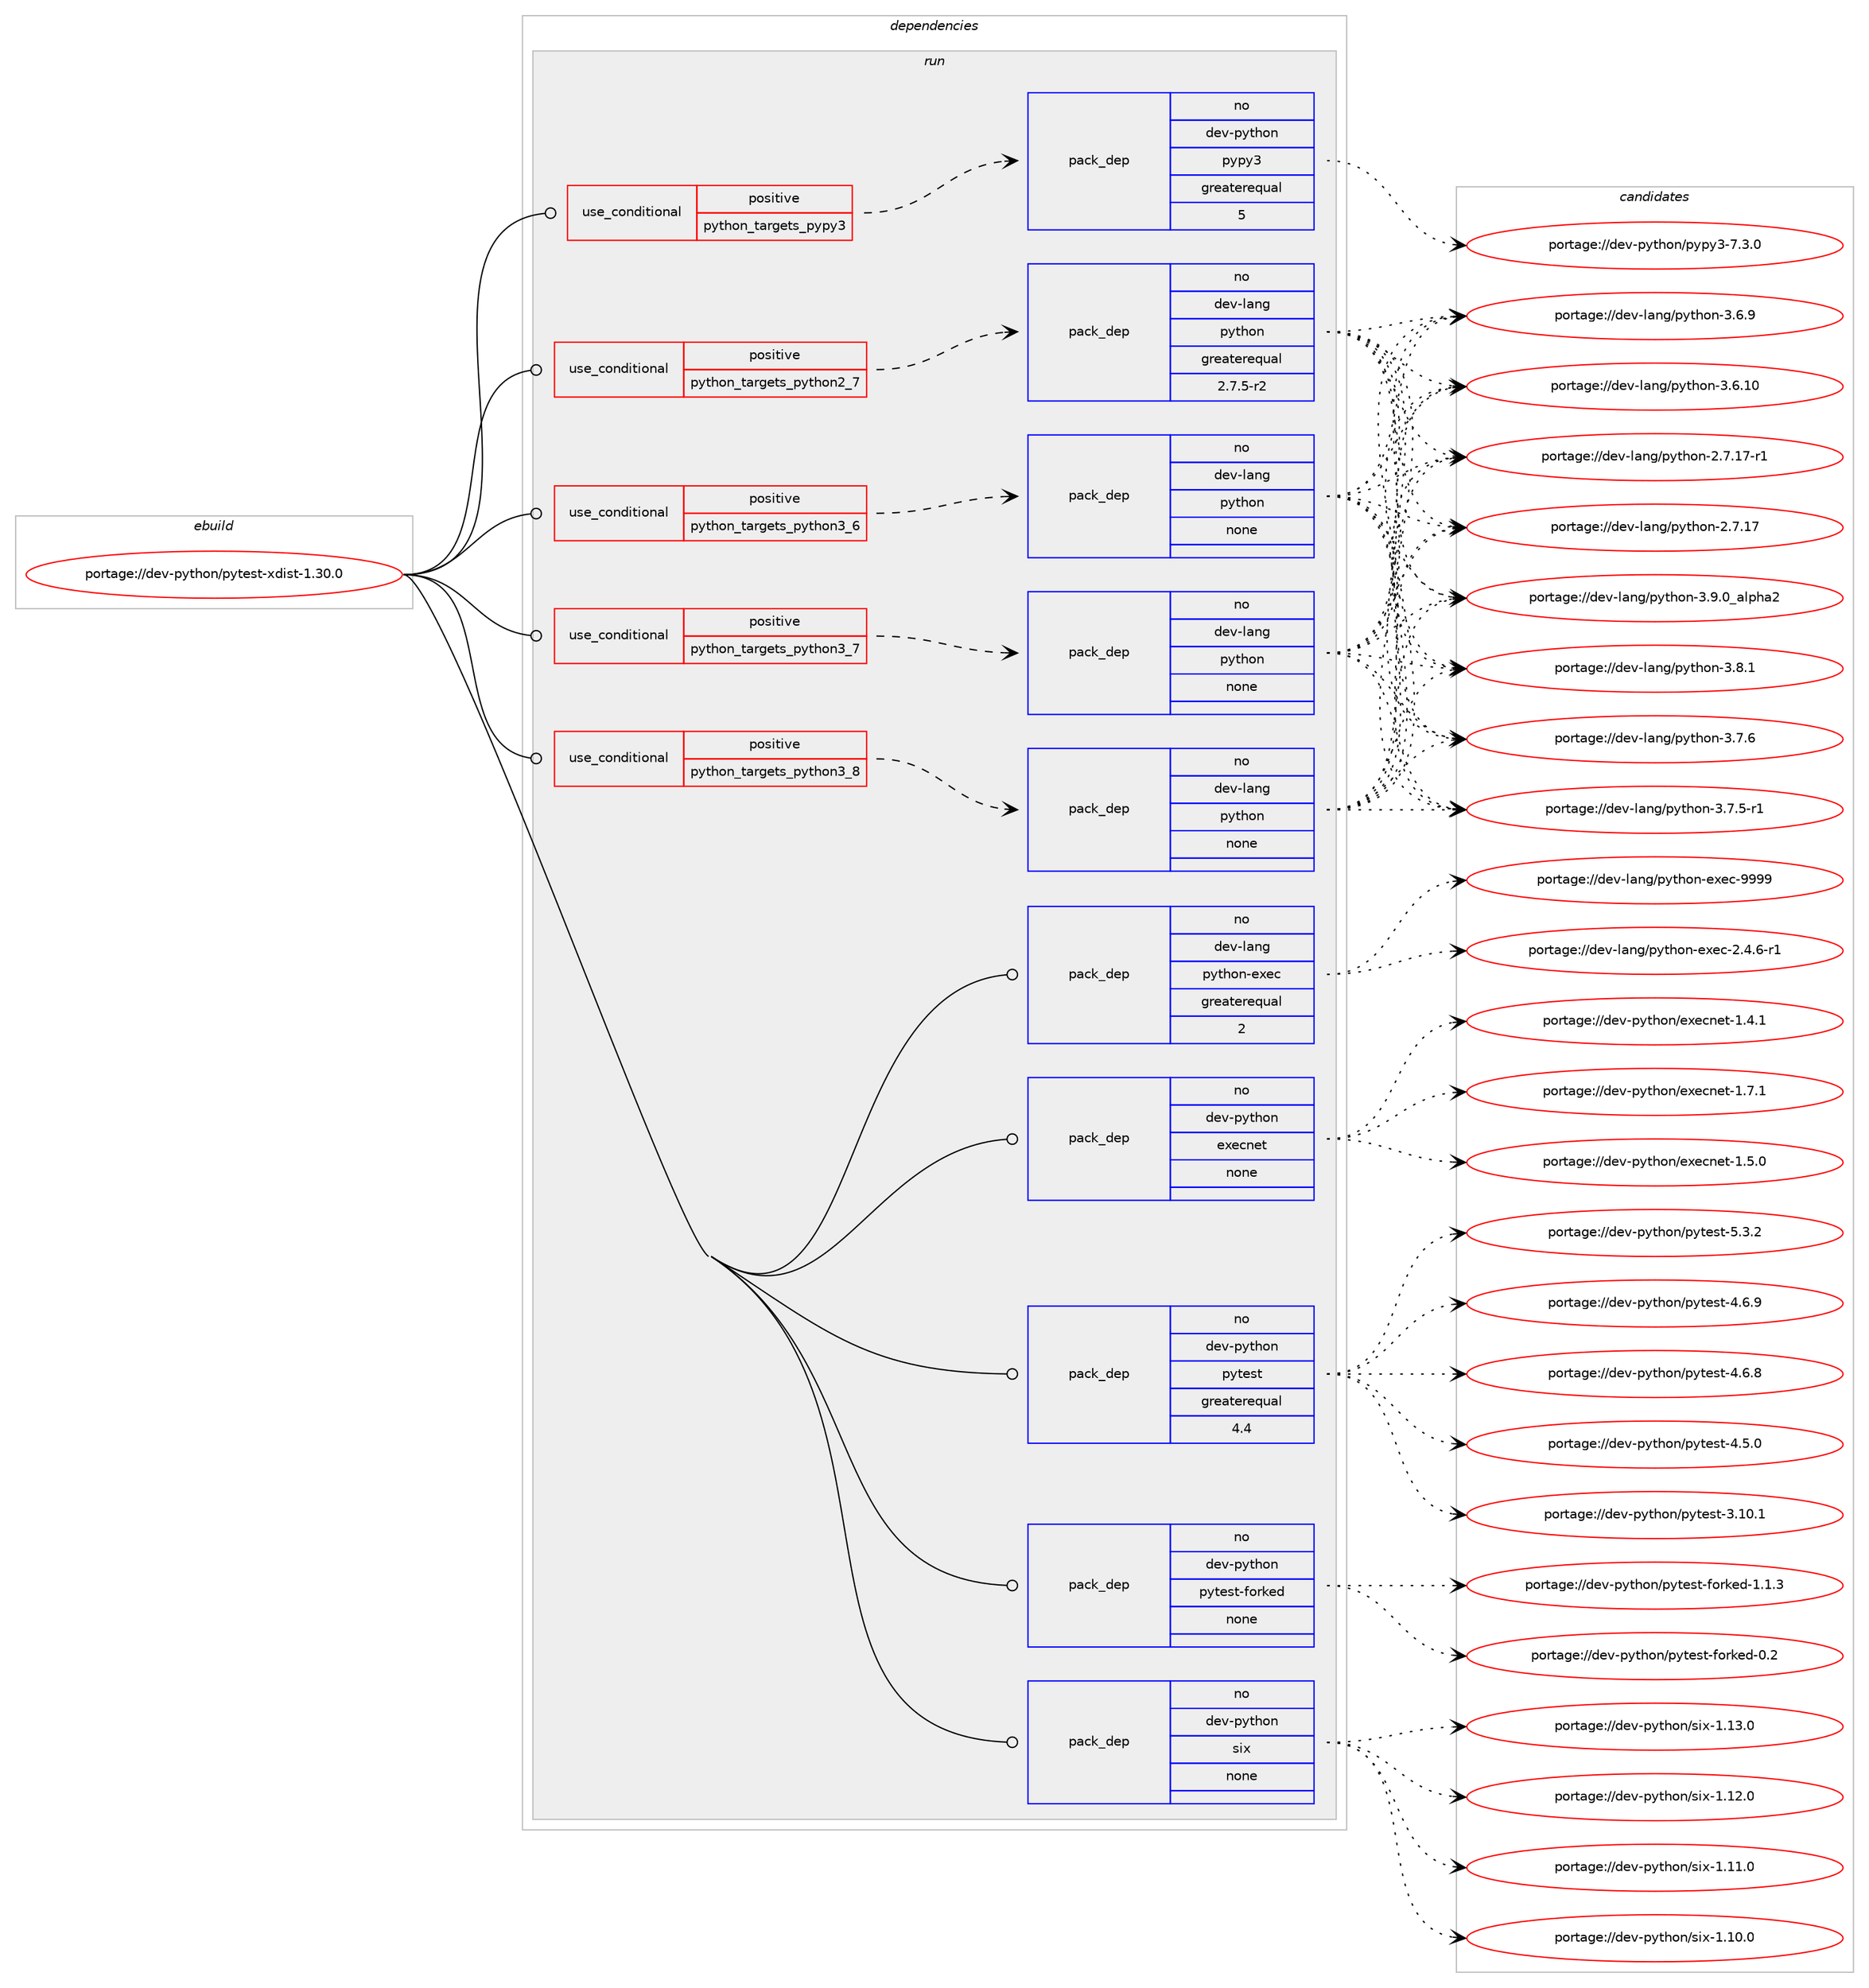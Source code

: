 digraph prolog {

# *************
# Graph options
# *************

newrank=true;
concentrate=true;
compound=true;
graph [rankdir=LR,fontname=Helvetica,fontsize=10,ranksep=1.5];#, ranksep=2.5, nodesep=0.2];
edge  [arrowhead=vee];
node  [fontname=Helvetica,fontsize=10];

# **********
# The ebuild
# **********

subgraph cluster_leftcol {
color=gray;
label=<<i>ebuild</i>>;
id [label="portage://dev-python/pytest-xdist-1.30.0", color=red, width=4, href="../dev-python/pytest-xdist-1.30.0.svg"];
}

# ****************
# The dependencies
# ****************

subgraph cluster_midcol {
color=gray;
label=<<i>dependencies</i>>;
subgraph cluster_compile {
fillcolor="#eeeeee";
style=filled;
label=<<i>compile</i>>;
}
subgraph cluster_compileandrun {
fillcolor="#eeeeee";
style=filled;
label=<<i>compile and run</i>>;
}
subgraph cluster_run {
fillcolor="#eeeeee";
style=filled;
label=<<i>run</i>>;
subgraph cond108086 {
dependency433528 [label=<<TABLE BORDER="0" CELLBORDER="1" CELLSPACING="0" CELLPADDING="4"><TR><TD ROWSPAN="3" CELLPADDING="10">use_conditional</TD></TR><TR><TD>positive</TD></TR><TR><TD>python_targets_pypy3</TD></TR></TABLE>>, shape=none, color=red];
subgraph pack320521 {
dependency433529 [label=<<TABLE BORDER="0" CELLBORDER="1" CELLSPACING="0" CELLPADDING="4" WIDTH="220"><TR><TD ROWSPAN="6" CELLPADDING="30">pack_dep</TD></TR><TR><TD WIDTH="110">no</TD></TR><TR><TD>dev-python</TD></TR><TR><TD>pypy3</TD></TR><TR><TD>greaterequal</TD></TR><TR><TD>5</TD></TR></TABLE>>, shape=none, color=blue];
}
dependency433528:e -> dependency433529:w [weight=20,style="dashed",arrowhead="vee"];
}
id:e -> dependency433528:w [weight=20,style="solid",arrowhead="odot"];
subgraph cond108087 {
dependency433530 [label=<<TABLE BORDER="0" CELLBORDER="1" CELLSPACING="0" CELLPADDING="4"><TR><TD ROWSPAN="3" CELLPADDING="10">use_conditional</TD></TR><TR><TD>positive</TD></TR><TR><TD>python_targets_python2_7</TD></TR></TABLE>>, shape=none, color=red];
subgraph pack320522 {
dependency433531 [label=<<TABLE BORDER="0" CELLBORDER="1" CELLSPACING="0" CELLPADDING="4" WIDTH="220"><TR><TD ROWSPAN="6" CELLPADDING="30">pack_dep</TD></TR><TR><TD WIDTH="110">no</TD></TR><TR><TD>dev-lang</TD></TR><TR><TD>python</TD></TR><TR><TD>greaterequal</TD></TR><TR><TD>2.7.5-r2</TD></TR></TABLE>>, shape=none, color=blue];
}
dependency433530:e -> dependency433531:w [weight=20,style="dashed",arrowhead="vee"];
}
id:e -> dependency433530:w [weight=20,style="solid",arrowhead="odot"];
subgraph cond108088 {
dependency433532 [label=<<TABLE BORDER="0" CELLBORDER="1" CELLSPACING="0" CELLPADDING="4"><TR><TD ROWSPAN="3" CELLPADDING="10">use_conditional</TD></TR><TR><TD>positive</TD></TR><TR><TD>python_targets_python3_6</TD></TR></TABLE>>, shape=none, color=red];
subgraph pack320523 {
dependency433533 [label=<<TABLE BORDER="0" CELLBORDER="1" CELLSPACING="0" CELLPADDING="4" WIDTH="220"><TR><TD ROWSPAN="6" CELLPADDING="30">pack_dep</TD></TR><TR><TD WIDTH="110">no</TD></TR><TR><TD>dev-lang</TD></TR><TR><TD>python</TD></TR><TR><TD>none</TD></TR><TR><TD></TD></TR></TABLE>>, shape=none, color=blue];
}
dependency433532:e -> dependency433533:w [weight=20,style="dashed",arrowhead="vee"];
}
id:e -> dependency433532:w [weight=20,style="solid",arrowhead="odot"];
subgraph cond108089 {
dependency433534 [label=<<TABLE BORDER="0" CELLBORDER="1" CELLSPACING="0" CELLPADDING="4"><TR><TD ROWSPAN="3" CELLPADDING="10">use_conditional</TD></TR><TR><TD>positive</TD></TR><TR><TD>python_targets_python3_7</TD></TR></TABLE>>, shape=none, color=red];
subgraph pack320524 {
dependency433535 [label=<<TABLE BORDER="0" CELLBORDER="1" CELLSPACING="0" CELLPADDING="4" WIDTH="220"><TR><TD ROWSPAN="6" CELLPADDING="30">pack_dep</TD></TR><TR><TD WIDTH="110">no</TD></TR><TR><TD>dev-lang</TD></TR><TR><TD>python</TD></TR><TR><TD>none</TD></TR><TR><TD></TD></TR></TABLE>>, shape=none, color=blue];
}
dependency433534:e -> dependency433535:w [weight=20,style="dashed",arrowhead="vee"];
}
id:e -> dependency433534:w [weight=20,style="solid",arrowhead="odot"];
subgraph cond108090 {
dependency433536 [label=<<TABLE BORDER="0" CELLBORDER="1" CELLSPACING="0" CELLPADDING="4"><TR><TD ROWSPAN="3" CELLPADDING="10">use_conditional</TD></TR><TR><TD>positive</TD></TR><TR><TD>python_targets_python3_8</TD></TR></TABLE>>, shape=none, color=red];
subgraph pack320525 {
dependency433537 [label=<<TABLE BORDER="0" CELLBORDER="1" CELLSPACING="0" CELLPADDING="4" WIDTH="220"><TR><TD ROWSPAN="6" CELLPADDING="30">pack_dep</TD></TR><TR><TD WIDTH="110">no</TD></TR><TR><TD>dev-lang</TD></TR><TR><TD>python</TD></TR><TR><TD>none</TD></TR><TR><TD></TD></TR></TABLE>>, shape=none, color=blue];
}
dependency433536:e -> dependency433537:w [weight=20,style="dashed",arrowhead="vee"];
}
id:e -> dependency433536:w [weight=20,style="solid",arrowhead="odot"];
subgraph pack320526 {
dependency433538 [label=<<TABLE BORDER="0" CELLBORDER="1" CELLSPACING="0" CELLPADDING="4" WIDTH="220"><TR><TD ROWSPAN="6" CELLPADDING="30">pack_dep</TD></TR><TR><TD WIDTH="110">no</TD></TR><TR><TD>dev-lang</TD></TR><TR><TD>python-exec</TD></TR><TR><TD>greaterequal</TD></TR><TR><TD>2</TD></TR></TABLE>>, shape=none, color=blue];
}
id:e -> dependency433538:w [weight=20,style="solid",arrowhead="odot"];
subgraph pack320527 {
dependency433539 [label=<<TABLE BORDER="0" CELLBORDER="1" CELLSPACING="0" CELLPADDING="4" WIDTH="220"><TR><TD ROWSPAN="6" CELLPADDING="30">pack_dep</TD></TR><TR><TD WIDTH="110">no</TD></TR><TR><TD>dev-python</TD></TR><TR><TD>execnet</TD></TR><TR><TD>none</TD></TR><TR><TD></TD></TR></TABLE>>, shape=none, color=blue];
}
id:e -> dependency433539:w [weight=20,style="solid",arrowhead="odot"];
subgraph pack320528 {
dependency433540 [label=<<TABLE BORDER="0" CELLBORDER="1" CELLSPACING="0" CELLPADDING="4" WIDTH="220"><TR><TD ROWSPAN="6" CELLPADDING="30">pack_dep</TD></TR><TR><TD WIDTH="110">no</TD></TR><TR><TD>dev-python</TD></TR><TR><TD>pytest</TD></TR><TR><TD>greaterequal</TD></TR><TR><TD>4.4</TD></TR></TABLE>>, shape=none, color=blue];
}
id:e -> dependency433540:w [weight=20,style="solid",arrowhead="odot"];
subgraph pack320529 {
dependency433541 [label=<<TABLE BORDER="0" CELLBORDER="1" CELLSPACING="0" CELLPADDING="4" WIDTH="220"><TR><TD ROWSPAN="6" CELLPADDING="30">pack_dep</TD></TR><TR><TD WIDTH="110">no</TD></TR><TR><TD>dev-python</TD></TR><TR><TD>pytest-forked</TD></TR><TR><TD>none</TD></TR><TR><TD></TD></TR></TABLE>>, shape=none, color=blue];
}
id:e -> dependency433541:w [weight=20,style="solid",arrowhead="odot"];
subgraph pack320530 {
dependency433542 [label=<<TABLE BORDER="0" CELLBORDER="1" CELLSPACING="0" CELLPADDING="4" WIDTH="220"><TR><TD ROWSPAN="6" CELLPADDING="30">pack_dep</TD></TR><TR><TD WIDTH="110">no</TD></TR><TR><TD>dev-python</TD></TR><TR><TD>six</TD></TR><TR><TD>none</TD></TR><TR><TD></TD></TR></TABLE>>, shape=none, color=blue];
}
id:e -> dependency433542:w [weight=20,style="solid",arrowhead="odot"];
}
}

# **************
# The candidates
# **************

subgraph cluster_choices {
rank=same;
color=gray;
label=<<i>candidates</i>>;

subgraph choice320521 {
color=black;
nodesep=1;
choice100101118451121211161041111104711212111212151455546514648 [label="portage://dev-python/pypy3-7.3.0", color=red, width=4,href="../dev-python/pypy3-7.3.0.svg"];
dependency433529:e -> choice100101118451121211161041111104711212111212151455546514648:w [style=dotted,weight="100"];
}
subgraph choice320522 {
color=black;
nodesep=1;
choice10010111845108971101034711212111610411111045514657464895971081121049750 [label="portage://dev-lang/python-3.9.0_alpha2", color=red, width=4,href="../dev-lang/python-3.9.0_alpha2.svg"];
choice100101118451089711010347112121116104111110455146564649 [label="portage://dev-lang/python-3.8.1", color=red, width=4,href="../dev-lang/python-3.8.1.svg"];
choice100101118451089711010347112121116104111110455146554654 [label="portage://dev-lang/python-3.7.6", color=red, width=4,href="../dev-lang/python-3.7.6.svg"];
choice1001011184510897110103471121211161041111104551465546534511449 [label="portage://dev-lang/python-3.7.5-r1", color=red, width=4,href="../dev-lang/python-3.7.5-r1.svg"];
choice100101118451089711010347112121116104111110455146544657 [label="portage://dev-lang/python-3.6.9", color=red, width=4,href="../dev-lang/python-3.6.9.svg"];
choice10010111845108971101034711212111610411111045514654464948 [label="portage://dev-lang/python-3.6.10", color=red, width=4,href="../dev-lang/python-3.6.10.svg"];
choice100101118451089711010347112121116104111110455046554649554511449 [label="portage://dev-lang/python-2.7.17-r1", color=red, width=4,href="../dev-lang/python-2.7.17-r1.svg"];
choice10010111845108971101034711212111610411111045504655464955 [label="portage://dev-lang/python-2.7.17", color=red, width=4,href="../dev-lang/python-2.7.17.svg"];
dependency433531:e -> choice10010111845108971101034711212111610411111045514657464895971081121049750:w [style=dotted,weight="100"];
dependency433531:e -> choice100101118451089711010347112121116104111110455146564649:w [style=dotted,weight="100"];
dependency433531:e -> choice100101118451089711010347112121116104111110455146554654:w [style=dotted,weight="100"];
dependency433531:e -> choice1001011184510897110103471121211161041111104551465546534511449:w [style=dotted,weight="100"];
dependency433531:e -> choice100101118451089711010347112121116104111110455146544657:w [style=dotted,weight="100"];
dependency433531:e -> choice10010111845108971101034711212111610411111045514654464948:w [style=dotted,weight="100"];
dependency433531:e -> choice100101118451089711010347112121116104111110455046554649554511449:w [style=dotted,weight="100"];
dependency433531:e -> choice10010111845108971101034711212111610411111045504655464955:w [style=dotted,weight="100"];
}
subgraph choice320523 {
color=black;
nodesep=1;
choice10010111845108971101034711212111610411111045514657464895971081121049750 [label="portage://dev-lang/python-3.9.0_alpha2", color=red, width=4,href="../dev-lang/python-3.9.0_alpha2.svg"];
choice100101118451089711010347112121116104111110455146564649 [label="portage://dev-lang/python-3.8.1", color=red, width=4,href="../dev-lang/python-3.8.1.svg"];
choice100101118451089711010347112121116104111110455146554654 [label="portage://dev-lang/python-3.7.6", color=red, width=4,href="../dev-lang/python-3.7.6.svg"];
choice1001011184510897110103471121211161041111104551465546534511449 [label="portage://dev-lang/python-3.7.5-r1", color=red, width=4,href="../dev-lang/python-3.7.5-r1.svg"];
choice100101118451089711010347112121116104111110455146544657 [label="portage://dev-lang/python-3.6.9", color=red, width=4,href="../dev-lang/python-3.6.9.svg"];
choice10010111845108971101034711212111610411111045514654464948 [label="portage://dev-lang/python-3.6.10", color=red, width=4,href="../dev-lang/python-3.6.10.svg"];
choice100101118451089711010347112121116104111110455046554649554511449 [label="portage://dev-lang/python-2.7.17-r1", color=red, width=4,href="../dev-lang/python-2.7.17-r1.svg"];
choice10010111845108971101034711212111610411111045504655464955 [label="portage://dev-lang/python-2.7.17", color=red, width=4,href="../dev-lang/python-2.7.17.svg"];
dependency433533:e -> choice10010111845108971101034711212111610411111045514657464895971081121049750:w [style=dotted,weight="100"];
dependency433533:e -> choice100101118451089711010347112121116104111110455146564649:w [style=dotted,weight="100"];
dependency433533:e -> choice100101118451089711010347112121116104111110455146554654:w [style=dotted,weight="100"];
dependency433533:e -> choice1001011184510897110103471121211161041111104551465546534511449:w [style=dotted,weight="100"];
dependency433533:e -> choice100101118451089711010347112121116104111110455146544657:w [style=dotted,weight="100"];
dependency433533:e -> choice10010111845108971101034711212111610411111045514654464948:w [style=dotted,weight="100"];
dependency433533:e -> choice100101118451089711010347112121116104111110455046554649554511449:w [style=dotted,weight="100"];
dependency433533:e -> choice10010111845108971101034711212111610411111045504655464955:w [style=dotted,weight="100"];
}
subgraph choice320524 {
color=black;
nodesep=1;
choice10010111845108971101034711212111610411111045514657464895971081121049750 [label="portage://dev-lang/python-3.9.0_alpha2", color=red, width=4,href="../dev-lang/python-3.9.0_alpha2.svg"];
choice100101118451089711010347112121116104111110455146564649 [label="portage://dev-lang/python-3.8.1", color=red, width=4,href="../dev-lang/python-3.8.1.svg"];
choice100101118451089711010347112121116104111110455146554654 [label="portage://dev-lang/python-3.7.6", color=red, width=4,href="../dev-lang/python-3.7.6.svg"];
choice1001011184510897110103471121211161041111104551465546534511449 [label="portage://dev-lang/python-3.7.5-r1", color=red, width=4,href="../dev-lang/python-3.7.5-r1.svg"];
choice100101118451089711010347112121116104111110455146544657 [label="portage://dev-lang/python-3.6.9", color=red, width=4,href="../dev-lang/python-3.6.9.svg"];
choice10010111845108971101034711212111610411111045514654464948 [label="portage://dev-lang/python-3.6.10", color=red, width=4,href="../dev-lang/python-3.6.10.svg"];
choice100101118451089711010347112121116104111110455046554649554511449 [label="portage://dev-lang/python-2.7.17-r1", color=red, width=4,href="../dev-lang/python-2.7.17-r1.svg"];
choice10010111845108971101034711212111610411111045504655464955 [label="portage://dev-lang/python-2.7.17", color=red, width=4,href="../dev-lang/python-2.7.17.svg"];
dependency433535:e -> choice10010111845108971101034711212111610411111045514657464895971081121049750:w [style=dotted,weight="100"];
dependency433535:e -> choice100101118451089711010347112121116104111110455146564649:w [style=dotted,weight="100"];
dependency433535:e -> choice100101118451089711010347112121116104111110455146554654:w [style=dotted,weight="100"];
dependency433535:e -> choice1001011184510897110103471121211161041111104551465546534511449:w [style=dotted,weight="100"];
dependency433535:e -> choice100101118451089711010347112121116104111110455146544657:w [style=dotted,weight="100"];
dependency433535:e -> choice10010111845108971101034711212111610411111045514654464948:w [style=dotted,weight="100"];
dependency433535:e -> choice100101118451089711010347112121116104111110455046554649554511449:w [style=dotted,weight="100"];
dependency433535:e -> choice10010111845108971101034711212111610411111045504655464955:w [style=dotted,weight="100"];
}
subgraph choice320525 {
color=black;
nodesep=1;
choice10010111845108971101034711212111610411111045514657464895971081121049750 [label="portage://dev-lang/python-3.9.0_alpha2", color=red, width=4,href="../dev-lang/python-3.9.0_alpha2.svg"];
choice100101118451089711010347112121116104111110455146564649 [label="portage://dev-lang/python-3.8.1", color=red, width=4,href="../dev-lang/python-3.8.1.svg"];
choice100101118451089711010347112121116104111110455146554654 [label="portage://dev-lang/python-3.7.6", color=red, width=4,href="../dev-lang/python-3.7.6.svg"];
choice1001011184510897110103471121211161041111104551465546534511449 [label="portage://dev-lang/python-3.7.5-r1", color=red, width=4,href="../dev-lang/python-3.7.5-r1.svg"];
choice100101118451089711010347112121116104111110455146544657 [label="portage://dev-lang/python-3.6.9", color=red, width=4,href="../dev-lang/python-3.6.9.svg"];
choice10010111845108971101034711212111610411111045514654464948 [label="portage://dev-lang/python-3.6.10", color=red, width=4,href="../dev-lang/python-3.6.10.svg"];
choice100101118451089711010347112121116104111110455046554649554511449 [label="portage://dev-lang/python-2.7.17-r1", color=red, width=4,href="../dev-lang/python-2.7.17-r1.svg"];
choice10010111845108971101034711212111610411111045504655464955 [label="portage://dev-lang/python-2.7.17", color=red, width=4,href="../dev-lang/python-2.7.17.svg"];
dependency433537:e -> choice10010111845108971101034711212111610411111045514657464895971081121049750:w [style=dotted,weight="100"];
dependency433537:e -> choice100101118451089711010347112121116104111110455146564649:w [style=dotted,weight="100"];
dependency433537:e -> choice100101118451089711010347112121116104111110455146554654:w [style=dotted,weight="100"];
dependency433537:e -> choice1001011184510897110103471121211161041111104551465546534511449:w [style=dotted,weight="100"];
dependency433537:e -> choice100101118451089711010347112121116104111110455146544657:w [style=dotted,weight="100"];
dependency433537:e -> choice10010111845108971101034711212111610411111045514654464948:w [style=dotted,weight="100"];
dependency433537:e -> choice100101118451089711010347112121116104111110455046554649554511449:w [style=dotted,weight="100"];
dependency433537:e -> choice10010111845108971101034711212111610411111045504655464955:w [style=dotted,weight="100"];
}
subgraph choice320526 {
color=black;
nodesep=1;
choice10010111845108971101034711212111610411111045101120101994557575757 [label="portage://dev-lang/python-exec-9999", color=red, width=4,href="../dev-lang/python-exec-9999.svg"];
choice10010111845108971101034711212111610411111045101120101994550465246544511449 [label="portage://dev-lang/python-exec-2.4.6-r1", color=red, width=4,href="../dev-lang/python-exec-2.4.6-r1.svg"];
dependency433538:e -> choice10010111845108971101034711212111610411111045101120101994557575757:w [style=dotted,weight="100"];
dependency433538:e -> choice10010111845108971101034711212111610411111045101120101994550465246544511449:w [style=dotted,weight="100"];
}
subgraph choice320527 {
color=black;
nodesep=1;
choice100101118451121211161041111104710112010199110101116454946554649 [label="portage://dev-python/execnet-1.7.1", color=red, width=4,href="../dev-python/execnet-1.7.1.svg"];
choice100101118451121211161041111104710112010199110101116454946534648 [label="portage://dev-python/execnet-1.5.0", color=red, width=4,href="../dev-python/execnet-1.5.0.svg"];
choice100101118451121211161041111104710112010199110101116454946524649 [label="portage://dev-python/execnet-1.4.1", color=red, width=4,href="../dev-python/execnet-1.4.1.svg"];
dependency433539:e -> choice100101118451121211161041111104710112010199110101116454946554649:w [style=dotted,weight="100"];
dependency433539:e -> choice100101118451121211161041111104710112010199110101116454946534648:w [style=dotted,weight="100"];
dependency433539:e -> choice100101118451121211161041111104710112010199110101116454946524649:w [style=dotted,weight="100"];
}
subgraph choice320528 {
color=black;
nodesep=1;
choice1001011184511212111610411111047112121116101115116455346514650 [label="portage://dev-python/pytest-5.3.2", color=red, width=4,href="../dev-python/pytest-5.3.2.svg"];
choice1001011184511212111610411111047112121116101115116455246544657 [label="portage://dev-python/pytest-4.6.9", color=red, width=4,href="../dev-python/pytest-4.6.9.svg"];
choice1001011184511212111610411111047112121116101115116455246544656 [label="portage://dev-python/pytest-4.6.8", color=red, width=4,href="../dev-python/pytest-4.6.8.svg"];
choice1001011184511212111610411111047112121116101115116455246534648 [label="portage://dev-python/pytest-4.5.0", color=red, width=4,href="../dev-python/pytest-4.5.0.svg"];
choice100101118451121211161041111104711212111610111511645514649484649 [label="portage://dev-python/pytest-3.10.1", color=red, width=4,href="../dev-python/pytest-3.10.1.svg"];
dependency433540:e -> choice1001011184511212111610411111047112121116101115116455346514650:w [style=dotted,weight="100"];
dependency433540:e -> choice1001011184511212111610411111047112121116101115116455246544657:w [style=dotted,weight="100"];
dependency433540:e -> choice1001011184511212111610411111047112121116101115116455246544656:w [style=dotted,weight="100"];
dependency433540:e -> choice1001011184511212111610411111047112121116101115116455246534648:w [style=dotted,weight="100"];
dependency433540:e -> choice100101118451121211161041111104711212111610111511645514649484649:w [style=dotted,weight="100"];
}
subgraph choice320529 {
color=black;
nodesep=1;
choice100101118451121211161041111104711212111610111511645102111114107101100454946494651 [label="portage://dev-python/pytest-forked-1.1.3", color=red, width=4,href="../dev-python/pytest-forked-1.1.3.svg"];
choice10010111845112121116104111110471121211161011151164510211111410710110045484650 [label="portage://dev-python/pytest-forked-0.2", color=red, width=4,href="../dev-python/pytest-forked-0.2.svg"];
dependency433541:e -> choice100101118451121211161041111104711212111610111511645102111114107101100454946494651:w [style=dotted,weight="100"];
dependency433541:e -> choice10010111845112121116104111110471121211161011151164510211111410710110045484650:w [style=dotted,weight="100"];
}
subgraph choice320530 {
color=black;
nodesep=1;
choice100101118451121211161041111104711510512045494649514648 [label="portage://dev-python/six-1.13.0", color=red, width=4,href="../dev-python/six-1.13.0.svg"];
choice100101118451121211161041111104711510512045494649504648 [label="portage://dev-python/six-1.12.0", color=red, width=4,href="../dev-python/six-1.12.0.svg"];
choice100101118451121211161041111104711510512045494649494648 [label="portage://dev-python/six-1.11.0", color=red, width=4,href="../dev-python/six-1.11.0.svg"];
choice100101118451121211161041111104711510512045494649484648 [label="portage://dev-python/six-1.10.0", color=red, width=4,href="../dev-python/six-1.10.0.svg"];
dependency433542:e -> choice100101118451121211161041111104711510512045494649514648:w [style=dotted,weight="100"];
dependency433542:e -> choice100101118451121211161041111104711510512045494649504648:w [style=dotted,weight="100"];
dependency433542:e -> choice100101118451121211161041111104711510512045494649494648:w [style=dotted,weight="100"];
dependency433542:e -> choice100101118451121211161041111104711510512045494649484648:w [style=dotted,weight="100"];
}
}

}
